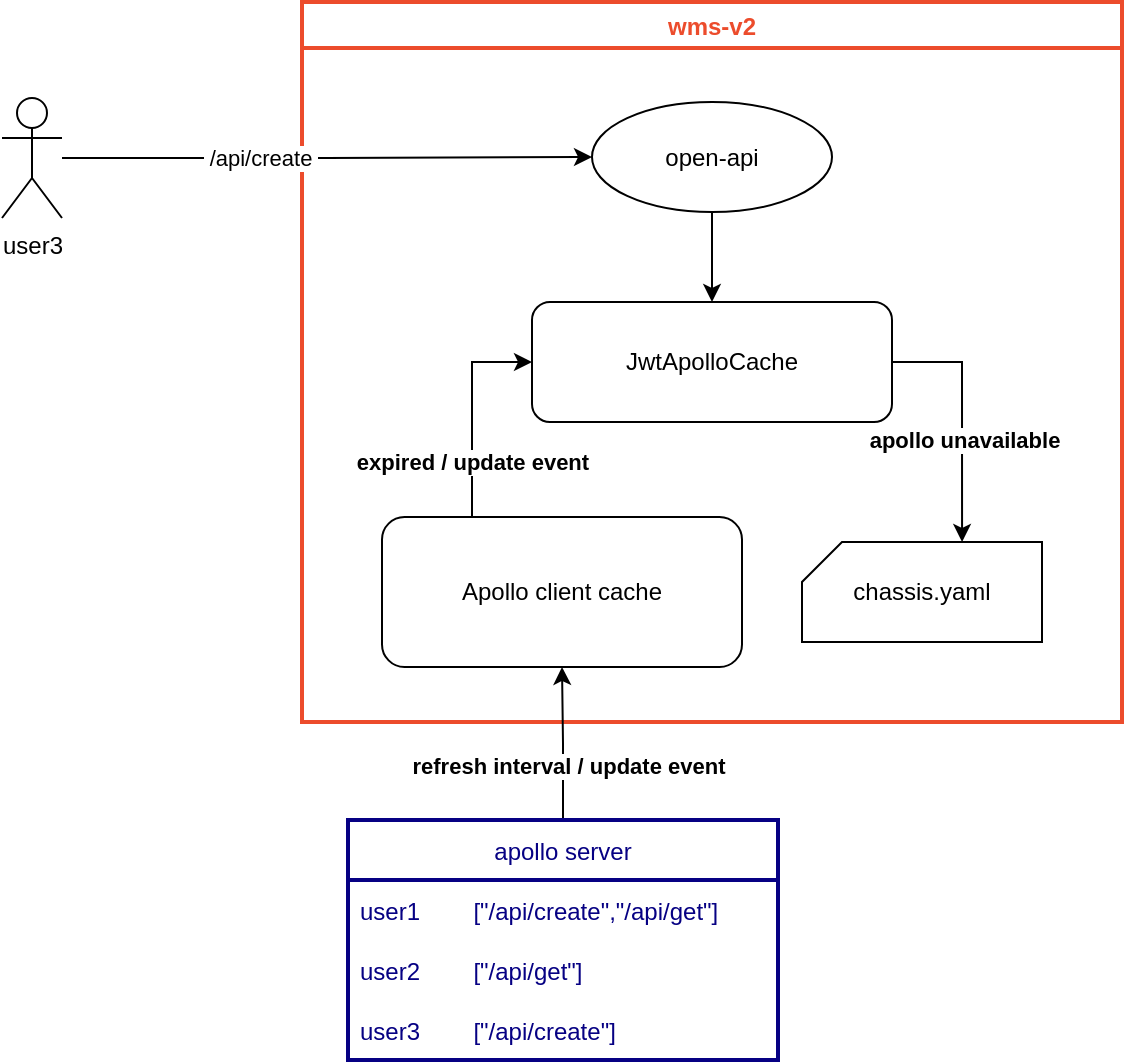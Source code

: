 <mxfile version="16.6.4" type="github">
  <diagram id="Y7qqf7zW7CD9g80kOgZn" name="Page-1">
    <mxGraphModel dx="1298" dy="680" grid="1" gridSize="10" guides="1" tooltips="1" connect="1" arrows="1" fold="1" page="1" pageScale="1" pageWidth="1169" pageHeight="827" math="0" shadow="0">
      <root>
        <mxCell id="0" />
        <mxCell id="1" parent="0" />
        <mxCell id="CugIGB6BrDYNaWaElfJB-1" value="wms-v2" style="swimlane;startSize=23;strokeColor=#EC4C2C;fontColor=#EC4C2C;strokeWidth=2;" parent="1" vertex="1">
          <mxGeometry x="560" y="210" width="410" height="360" as="geometry" />
        </mxCell>
        <mxCell id="hVtpO9R9rN_pp_dcE1at-15" value="expired / update event" style="edgeStyle=orthogonalEdgeStyle;rounded=0;orthogonalLoop=1;jettySize=auto;html=1;exitX=0.25;exitY=0;exitDx=0;exitDy=0;entryX=0;entryY=0.5;entryDx=0;entryDy=0;fontColor=#000000;fontStyle=1" edge="1" parent="CugIGB6BrDYNaWaElfJB-1" source="CugIGB6BrDYNaWaElfJB-6" target="XSNwB8-XGPKTRtaIZl3u-3">
          <mxGeometry x="-0.488" relative="1" as="geometry">
            <mxPoint as="offset" />
          </mxGeometry>
        </mxCell>
        <mxCell id="CugIGB6BrDYNaWaElfJB-6" value="Apollo client cache" style="rounded=1;whiteSpace=wrap;html=1;" parent="CugIGB6BrDYNaWaElfJB-1" vertex="1">
          <mxGeometry x="40" y="257.5" width="180" height="75" as="geometry" />
        </mxCell>
        <mxCell id="eDXPJuI8IlJnD9qlIi3Z-2" style="edgeStyle=orthogonalEdgeStyle;rounded=0;orthogonalLoop=1;jettySize=auto;html=1;entryX=0.5;entryY=0;entryDx=0;entryDy=0;" parent="CugIGB6BrDYNaWaElfJB-1" source="CugIGB6BrDYNaWaElfJB-8" target="XSNwB8-XGPKTRtaIZl3u-3" edge="1">
          <mxGeometry relative="1" as="geometry" />
        </mxCell>
        <mxCell id="CugIGB6BrDYNaWaElfJB-8" value="open-api" style="ellipse;whiteSpace=wrap;html=1;" parent="CugIGB6BrDYNaWaElfJB-1" vertex="1">
          <mxGeometry x="145" y="50" width="120" height="55" as="geometry" />
        </mxCell>
        <mxCell id="hVtpO9R9rN_pp_dcE1at-11" style="edgeStyle=orthogonalEdgeStyle;rounded=0;orthogonalLoop=1;jettySize=auto;html=1;exitX=1;exitY=0.5;exitDx=0;exitDy=0;entryX=0.667;entryY=0;entryDx=0;entryDy=0;entryPerimeter=0;fontColor=#000000;" edge="1" parent="CugIGB6BrDYNaWaElfJB-1" source="XSNwB8-XGPKTRtaIZl3u-3" target="hVtpO9R9rN_pp_dcE1at-2">
          <mxGeometry relative="1" as="geometry" />
        </mxCell>
        <mxCell id="hVtpO9R9rN_pp_dcE1at-16" value="apollo unavailable" style="edgeLabel;html=1;align=center;verticalAlign=middle;resizable=0;points=[];fontColor=#000000;fontStyle=1" vertex="1" connectable="0" parent="hVtpO9R9rN_pp_dcE1at-11">
          <mxGeometry x="0.184" y="1" relative="1" as="geometry">
            <mxPoint as="offset" />
          </mxGeometry>
        </mxCell>
        <mxCell id="XSNwB8-XGPKTRtaIZl3u-3" value="JwtApolloCache" style="rounded=1;whiteSpace=wrap;html=1;" parent="CugIGB6BrDYNaWaElfJB-1" vertex="1">
          <mxGeometry x="115" y="150" width="180" height="60" as="geometry" />
        </mxCell>
        <mxCell id="hVtpO9R9rN_pp_dcE1at-2" value="chassis.yaml" style="shape=card;whiteSpace=wrap;html=1;size=20;" vertex="1" parent="CugIGB6BrDYNaWaElfJB-1">
          <mxGeometry x="250" y="270" width="120" height="50" as="geometry" />
        </mxCell>
        <mxCell id="CugIGB6BrDYNaWaElfJB-12" style="edgeStyle=orthogonalEdgeStyle;rounded=0;orthogonalLoop=1;jettySize=auto;html=1;entryX=0;entryY=0.5;entryDx=0;entryDy=0;" parent="1" source="CugIGB6BrDYNaWaElfJB-10" target="CugIGB6BrDYNaWaElfJB-8" edge="1">
          <mxGeometry relative="1" as="geometry" />
        </mxCell>
        <mxCell id="CugIGB6BrDYNaWaElfJB-13" value="&amp;nbsp;/api/create&amp;nbsp;" style="edgeLabel;html=1;align=center;verticalAlign=middle;resizable=0;points=[];" parent="CugIGB6BrDYNaWaElfJB-12" vertex="1" connectable="0">
          <mxGeometry x="-0.257" relative="1" as="geometry">
            <mxPoint as="offset" />
          </mxGeometry>
        </mxCell>
        <mxCell id="CugIGB6BrDYNaWaElfJB-10" value="user3" style="shape=umlActor;verticalLabelPosition=bottom;verticalAlign=top;html=1;outlineConnect=0;" parent="1" vertex="1">
          <mxGeometry x="410" y="258" width="30" height="60" as="geometry" />
        </mxCell>
        <mxCell id="hVtpO9R9rN_pp_dcE1at-9" style="edgeStyle=orthogonalEdgeStyle;rounded=0;orthogonalLoop=1;jettySize=auto;html=1;exitX=0.5;exitY=0;exitDx=0;exitDy=0;fontColor=#EC4C2C;" edge="1" parent="1" source="hVtpO9R9rN_pp_dcE1at-3" target="CugIGB6BrDYNaWaElfJB-6">
          <mxGeometry relative="1" as="geometry" />
        </mxCell>
        <mxCell id="hVtpO9R9rN_pp_dcE1at-10" value="&lt;font color=&quot;#000000&quot;&gt;refresh interval / update event&lt;/font&gt;" style="edgeLabel;html=1;align=center;verticalAlign=middle;resizable=0;points=[];fontColor=#EC4C2C;horizontal=1;fontStyle=1" vertex="1" connectable="0" parent="hVtpO9R9rN_pp_dcE1at-9">
          <mxGeometry x="-0.286" y="-1" relative="1" as="geometry">
            <mxPoint x="1" as="offset" />
          </mxGeometry>
        </mxCell>
        <mxCell id="hVtpO9R9rN_pp_dcE1at-3" value="apollo server" style="swimlane;fontStyle=0;childLayout=stackLayout;horizontal=1;startSize=30;horizontalStack=0;resizeParent=1;resizeParentMax=0;resizeLast=0;collapsible=1;marginBottom=0;strokeColor=#060083;strokeWidth=2;fontColor=#060083;" vertex="1" parent="1">
          <mxGeometry x="583" y="619" width="215" height="120" as="geometry" />
        </mxCell>
        <mxCell id="hVtpO9R9rN_pp_dcE1at-4" value="user1        [&quot;/api/create&quot;,&quot;/api/get&quot;]" style="text;strokeColor=none;fillColor=none;align=left;verticalAlign=middle;spacingLeft=4;spacingRight=4;overflow=hidden;points=[[0,0.5],[1,0.5]];portConstraint=eastwest;rotatable=0;fontColor=#060083;" vertex="1" parent="hVtpO9R9rN_pp_dcE1at-3">
          <mxGeometry y="30" width="215" height="30" as="geometry" />
        </mxCell>
        <mxCell id="hVtpO9R9rN_pp_dcE1at-5" value="user2        [&quot;/api/get&quot;]" style="text;strokeColor=none;fillColor=none;align=left;verticalAlign=middle;spacingLeft=4;spacingRight=4;overflow=hidden;points=[[0,0.5],[1,0.5]];portConstraint=eastwest;rotatable=0;fontColor=#060083;" vertex="1" parent="hVtpO9R9rN_pp_dcE1at-3">
          <mxGeometry y="60" width="215" height="30" as="geometry" />
        </mxCell>
        <mxCell id="hVtpO9R9rN_pp_dcE1at-6" value="user3        [&quot;/api/create&quot;]" style="text;strokeColor=none;fillColor=none;align=left;verticalAlign=middle;spacingLeft=4;spacingRight=4;overflow=hidden;points=[[0,0.5],[1,0.5]];portConstraint=eastwest;rotatable=0;fontColor=#060083;" vertex="1" parent="hVtpO9R9rN_pp_dcE1at-3">
          <mxGeometry y="90" width="215" height="30" as="geometry" />
        </mxCell>
      </root>
    </mxGraphModel>
  </diagram>
</mxfile>
